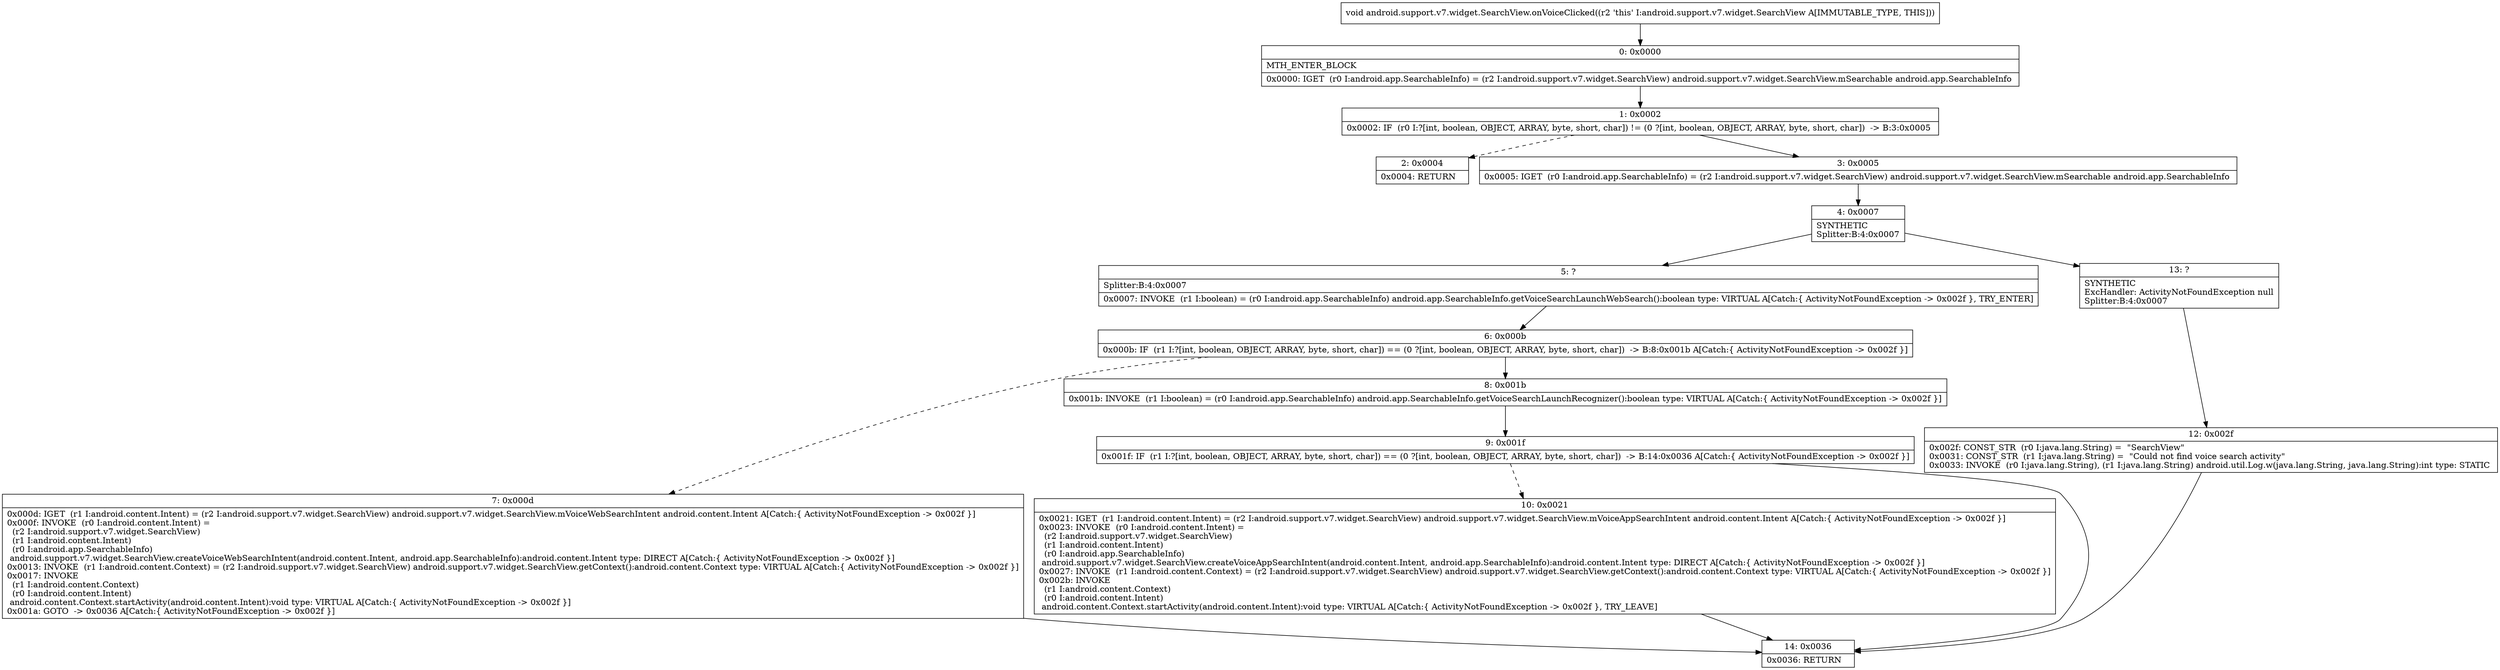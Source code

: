digraph "CFG forandroid.support.v7.widget.SearchView.onVoiceClicked()V" {
Node_0 [shape=record,label="{0\:\ 0x0000|MTH_ENTER_BLOCK\l|0x0000: IGET  (r0 I:android.app.SearchableInfo) = (r2 I:android.support.v7.widget.SearchView) android.support.v7.widget.SearchView.mSearchable android.app.SearchableInfo \l}"];
Node_1 [shape=record,label="{1\:\ 0x0002|0x0002: IF  (r0 I:?[int, boolean, OBJECT, ARRAY, byte, short, char]) != (0 ?[int, boolean, OBJECT, ARRAY, byte, short, char])  \-\> B:3:0x0005 \l}"];
Node_2 [shape=record,label="{2\:\ 0x0004|0x0004: RETURN   \l}"];
Node_3 [shape=record,label="{3\:\ 0x0005|0x0005: IGET  (r0 I:android.app.SearchableInfo) = (r2 I:android.support.v7.widget.SearchView) android.support.v7.widget.SearchView.mSearchable android.app.SearchableInfo \l}"];
Node_4 [shape=record,label="{4\:\ 0x0007|SYNTHETIC\lSplitter:B:4:0x0007\l}"];
Node_5 [shape=record,label="{5\:\ ?|Splitter:B:4:0x0007\l|0x0007: INVOKE  (r1 I:boolean) = (r0 I:android.app.SearchableInfo) android.app.SearchableInfo.getVoiceSearchLaunchWebSearch():boolean type: VIRTUAL A[Catch:\{ ActivityNotFoundException \-\> 0x002f \}, TRY_ENTER]\l}"];
Node_6 [shape=record,label="{6\:\ 0x000b|0x000b: IF  (r1 I:?[int, boolean, OBJECT, ARRAY, byte, short, char]) == (0 ?[int, boolean, OBJECT, ARRAY, byte, short, char])  \-\> B:8:0x001b A[Catch:\{ ActivityNotFoundException \-\> 0x002f \}]\l}"];
Node_7 [shape=record,label="{7\:\ 0x000d|0x000d: IGET  (r1 I:android.content.Intent) = (r2 I:android.support.v7.widget.SearchView) android.support.v7.widget.SearchView.mVoiceWebSearchIntent android.content.Intent A[Catch:\{ ActivityNotFoundException \-\> 0x002f \}]\l0x000f: INVOKE  (r0 I:android.content.Intent) = \l  (r2 I:android.support.v7.widget.SearchView)\l  (r1 I:android.content.Intent)\l  (r0 I:android.app.SearchableInfo)\l android.support.v7.widget.SearchView.createVoiceWebSearchIntent(android.content.Intent, android.app.SearchableInfo):android.content.Intent type: DIRECT A[Catch:\{ ActivityNotFoundException \-\> 0x002f \}]\l0x0013: INVOKE  (r1 I:android.content.Context) = (r2 I:android.support.v7.widget.SearchView) android.support.v7.widget.SearchView.getContext():android.content.Context type: VIRTUAL A[Catch:\{ ActivityNotFoundException \-\> 0x002f \}]\l0x0017: INVOKE  \l  (r1 I:android.content.Context)\l  (r0 I:android.content.Intent)\l android.content.Context.startActivity(android.content.Intent):void type: VIRTUAL A[Catch:\{ ActivityNotFoundException \-\> 0x002f \}]\l0x001a: GOTO  \-\> 0x0036 A[Catch:\{ ActivityNotFoundException \-\> 0x002f \}]\l}"];
Node_8 [shape=record,label="{8\:\ 0x001b|0x001b: INVOKE  (r1 I:boolean) = (r0 I:android.app.SearchableInfo) android.app.SearchableInfo.getVoiceSearchLaunchRecognizer():boolean type: VIRTUAL A[Catch:\{ ActivityNotFoundException \-\> 0x002f \}]\l}"];
Node_9 [shape=record,label="{9\:\ 0x001f|0x001f: IF  (r1 I:?[int, boolean, OBJECT, ARRAY, byte, short, char]) == (0 ?[int, boolean, OBJECT, ARRAY, byte, short, char])  \-\> B:14:0x0036 A[Catch:\{ ActivityNotFoundException \-\> 0x002f \}]\l}"];
Node_10 [shape=record,label="{10\:\ 0x0021|0x0021: IGET  (r1 I:android.content.Intent) = (r2 I:android.support.v7.widget.SearchView) android.support.v7.widget.SearchView.mVoiceAppSearchIntent android.content.Intent A[Catch:\{ ActivityNotFoundException \-\> 0x002f \}]\l0x0023: INVOKE  (r0 I:android.content.Intent) = \l  (r2 I:android.support.v7.widget.SearchView)\l  (r1 I:android.content.Intent)\l  (r0 I:android.app.SearchableInfo)\l android.support.v7.widget.SearchView.createVoiceAppSearchIntent(android.content.Intent, android.app.SearchableInfo):android.content.Intent type: DIRECT A[Catch:\{ ActivityNotFoundException \-\> 0x002f \}]\l0x0027: INVOKE  (r1 I:android.content.Context) = (r2 I:android.support.v7.widget.SearchView) android.support.v7.widget.SearchView.getContext():android.content.Context type: VIRTUAL A[Catch:\{ ActivityNotFoundException \-\> 0x002f \}]\l0x002b: INVOKE  \l  (r1 I:android.content.Context)\l  (r0 I:android.content.Intent)\l android.content.Context.startActivity(android.content.Intent):void type: VIRTUAL A[Catch:\{ ActivityNotFoundException \-\> 0x002f \}, TRY_LEAVE]\l}"];
Node_12 [shape=record,label="{12\:\ 0x002f|0x002f: CONST_STR  (r0 I:java.lang.String) =  \"SearchView\" \l0x0031: CONST_STR  (r1 I:java.lang.String) =  \"Could not find voice search activity\" \l0x0033: INVOKE  (r0 I:java.lang.String), (r1 I:java.lang.String) android.util.Log.w(java.lang.String, java.lang.String):int type: STATIC \l}"];
Node_13 [shape=record,label="{13\:\ ?|SYNTHETIC\lExcHandler: ActivityNotFoundException null\lSplitter:B:4:0x0007\l}"];
Node_14 [shape=record,label="{14\:\ 0x0036|0x0036: RETURN   \l}"];
MethodNode[shape=record,label="{void android.support.v7.widget.SearchView.onVoiceClicked((r2 'this' I:android.support.v7.widget.SearchView A[IMMUTABLE_TYPE, THIS])) }"];
MethodNode -> Node_0;
Node_0 -> Node_1;
Node_1 -> Node_2[style=dashed];
Node_1 -> Node_3;
Node_3 -> Node_4;
Node_4 -> Node_5;
Node_4 -> Node_13;
Node_5 -> Node_6;
Node_6 -> Node_7[style=dashed];
Node_6 -> Node_8;
Node_7 -> Node_14;
Node_8 -> Node_9;
Node_9 -> Node_10[style=dashed];
Node_9 -> Node_14;
Node_10 -> Node_14;
Node_12 -> Node_14;
Node_13 -> Node_12;
}

